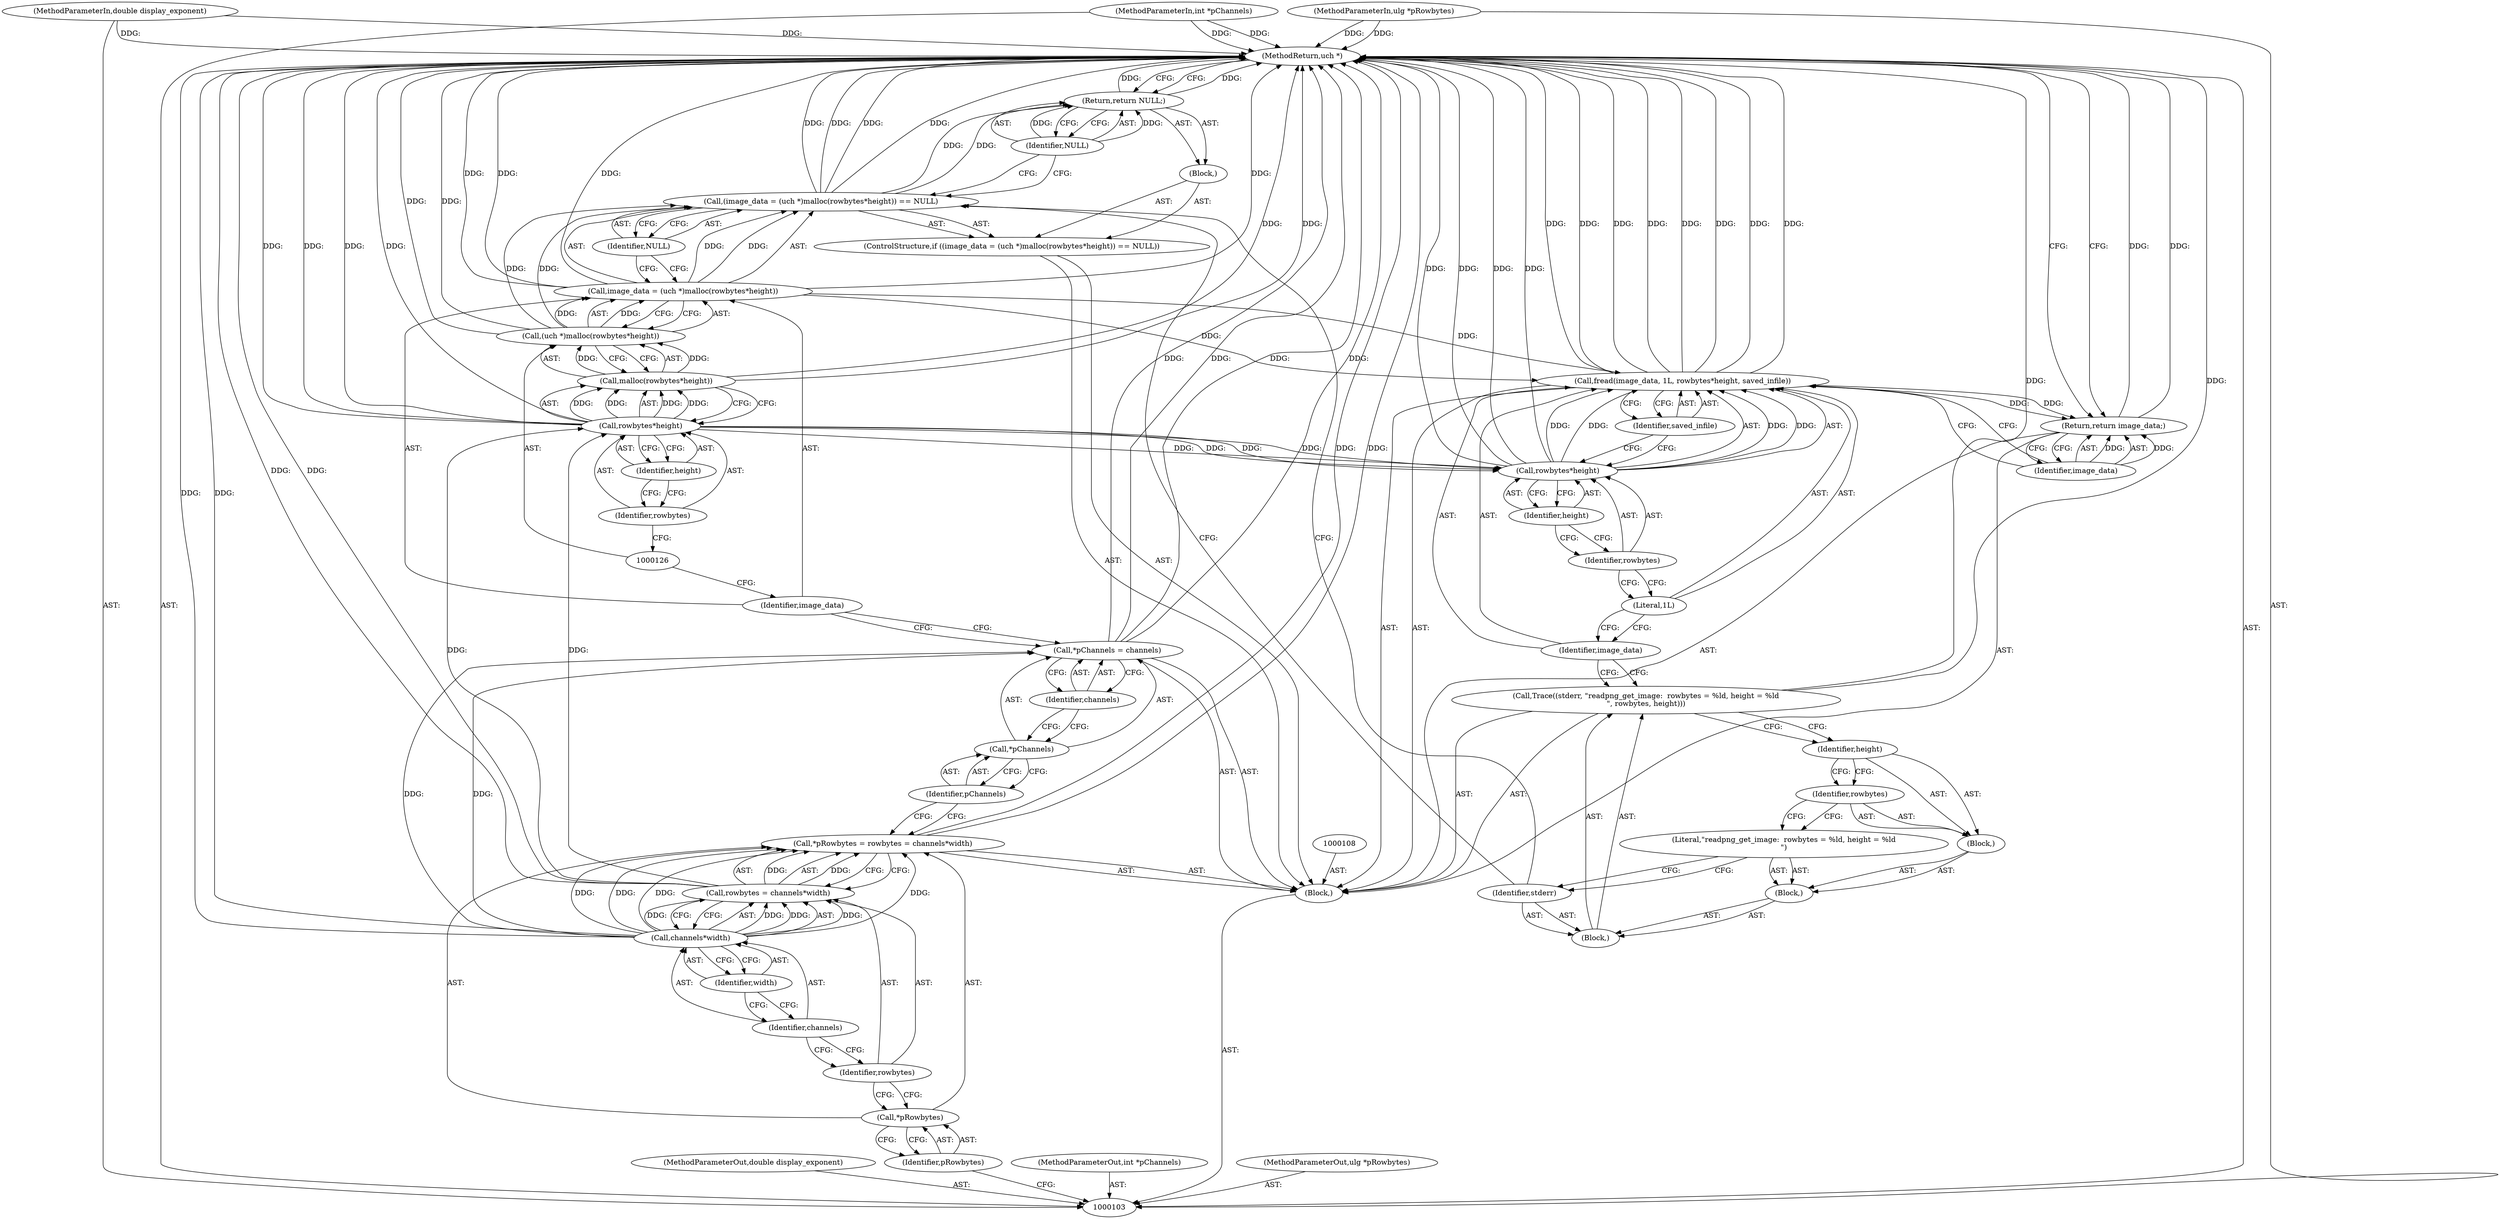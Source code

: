 digraph "1_Android_9d4853418ab2f754c2b63e091c29c5529b8b86ca_6" {
"1000152" [label="(MethodReturn,uch *)"];
"1000104" [label="(MethodParameterIn,double display_exponent)"];
"1000202" [label="(MethodParameterOut,double display_exponent)"];
"1000105" [label="(MethodParameterIn,int *pChannels)"];
"1000203" [label="(MethodParameterOut,int *pChannels)"];
"1000106" [label="(MethodParameterIn,ulg *pRowbytes)"];
"1000204" [label="(MethodParameterOut,ulg *pRowbytes)"];
"1000109" [label="(Call,*pRowbytes = rowbytes = channels*width)"];
"1000110" [label="(Call,*pRowbytes)"];
"1000112" [label="(Call,rowbytes = channels*width)"];
"1000113" [label="(Identifier,rowbytes)"];
"1000111" [label="(Identifier,pRowbytes)"];
"1000114" [label="(Call,channels*width)"];
"1000115" [label="(Identifier,channels)"];
"1000116" [label="(Identifier,width)"];
"1000117" [label="(Call,*pChannels = channels)"];
"1000118" [label="(Call,*pChannels)"];
"1000120" [label="(Identifier,channels)"];
"1000119" [label="(Identifier,pChannels)"];
"1000121" [label="(ControlStructure,if ((image_data = (uch *)malloc(rowbytes*height)) == NULL))"];
"1000125" [label="(Call,(uch *)malloc(rowbytes*height))"];
"1000127" [label="(Call,malloc(rowbytes*height))"];
"1000128" [label="(Call,rowbytes*height)"];
"1000129" [label="(Identifier,rowbytes)"];
"1000130" [label="(Identifier,height)"];
"1000122" [label="(Call,(image_data = (uch *)malloc(rowbytes*height)) == NULL)"];
"1000131" [label="(Identifier,NULL)"];
"1000123" [label="(Call,image_data = (uch *)malloc(rowbytes*height))"];
"1000124" [label="(Identifier,image_data)"];
"1000132" [label="(Block,)"];
"1000133" [label="(Return,return NULL;)"];
"1000134" [label="(Identifier,NULL)"];
"1000135" [label="(Call,Trace((stderr, \"readpng_get_image:  rowbytes = %ld, height = %ld\n\", rowbytes, height)))"];
"1000138" [label="(Block,)"];
"1000139" [label="(Literal,\"readpng_get_image:  rowbytes = %ld, height = %ld\n\")"];
"1000140" [label="(Block,)"];
"1000141" [label="(Identifier,rowbytes)"];
"1000136" [label="(Block,)"];
"1000137" [label="(Identifier,stderr)"];
"1000142" [label="(Identifier,height)"];
"1000107" [label="(Block,)"];
"1000144" [label="(Identifier,image_data)"];
"1000145" [label="(Literal,1L)"];
"1000146" [label="(Call,rowbytes*height)"];
"1000147" [label="(Identifier,rowbytes)"];
"1000148" [label="(Identifier,height)"];
"1000143" [label="(Call,fread(image_data, 1L, rowbytes*height, saved_infile))"];
"1000149" [label="(Identifier,saved_infile)"];
"1000151" [label="(Identifier,image_data)"];
"1000150" [label="(Return,return image_data;)"];
"1000152" -> "1000103"  [label="AST: "];
"1000152" -> "1000133"  [label="CFG: "];
"1000152" -> "1000150"  [label="CFG: "];
"1000128" -> "1000152"  [label="DDG: "];
"1000128" -> "1000152"  [label="DDG: "];
"1000123" -> "1000152"  [label="DDG: "];
"1000123" -> "1000152"  [label="DDG: "];
"1000104" -> "1000152"  [label="DDG: "];
"1000105" -> "1000152"  [label="DDG: "];
"1000112" -> "1000152"  [label="DDG: "];
"1000125" -> "1000152"  [label="DDG: "];
"1000117" -> "1000152"  [label="DDG: "];
"1000117" -> "1000152"  [label="DDG: "];
"1000127" -> "1000152"  [label="DDG: "];
"1000143" -> "1000152"  [label="DDG: "];
"1000143" -> "1000152"  [label="DDG: "];
"1000143" -> "1000152"  [label="DDG: "];
"1000143" -> "1000152"  [label="DDG: "];
"1000146" -> "1000152"  [label="DDG: "];
"1000146" -> "1000152"  [label="DDG: "];
"1000135" -> "1000152"  [label="DDG: "];
"1000109" -> "1000152"  [label="DDG: "];
"1000122" -> "1000152"  [label="DDG: "];
"1000122" -> "1000152"  [label="DDG: "];
"1000114" -> "1000152"  [label="DDG: "];
"1000106" -> "1000152"  [label="DDG: "];
"1000133" -> "1000152"  [label="DDG: "];
"1000150" -> "1000152"  [label="DDG: "];
"1000104" -> "1000103"  [label="AST: "];
"1000104" -> "1000152"  [label="DDG: "];
"1000202" -> "1000103"  [label="AST: "];
"1000105" -> "1000103"  [label="AST: "];
"1000105" -> "1000152"  [label="DDG: "];
"1000203" -> "1000103"  [label="AST: "];
"1000106" -> "1000103"  [label="AST: "];
"1000106" -> "1000152"  [label="DDG: "];
"1000204" -> "1000103"  [label="AST: "];
"1000109" -> "1000107"  [label="AST: "];
"1000109" -> "1000112"  [label="CFG: "];
"1000110" -> "1000109"  [label="AST: "];
"1000112" -> "1000109"  [label="AST: "];
"1000119" -> "1000109"  [label="CFG: "];
"1000109" -> "1000152"  [label="DDG: "];
"1000112" -> "1000109"  [label="DDG: "];
"1000114" -> "1000109"  [label="DDG: "];
"1000114" -> "1000109"  [label="DDG: "];
"1000110" -> "1000109"  [label="AST: "];
"1000110" -> "1000111"  [label="CFG: "];
"1000111" -> "1000110"  [label="AST: "];
"1000113" -> "1000110"  [label="CFG: "];
"1000112" -> "1000109"  [label="AST: "];
"1000112" -> "1000114"  [label="CFG: "];
"1000113" -> "1000112"  [label="AST: "];
"1000114" -> "1000112"  [label="AST: "];
"1000109" -> "1000112"  [label="CFG: "];
"1000112" -> "1000152"  [label="DDG: "];
"1000112" -> "1000109"  [label="DDG: "];
"1000114" -> "1000112"  [label="DDG: "];
"1000114" -> "1000112"  [label="DDG: "];
"1000112" -> "1000128"  [label="DDG: "];
"1000113" -> "1000112"  [label="AST: "];
"1000113" -> "1000110"  [label="CFG: "];
"1000115" -> "1000113"  [label="CFG: "];
"1000111" -> "1000110"  [label="AST: "];
"1000111" -> "1000103"  [label="CFG: "];
"1000110" -> "1000111"  [label="CFG: "];
"1000114" -> "1000112"  [label="AST: "];
"1000114" -> "1000116"  [label="CFG: "];
"1000115" -> "1000114"  [label="AST: "];
"1000116" -> "1000114"  [label="AST: "];
"1000112" -> "1000114"  [label="CFG: "];
"1000114" -> "1000152"  [label="DDG: "];
"1000114" -> "1000109"  [label="DDG: "];
"1000114" -> "1000109"  [label="DDG: "];
"1000114" -> "1000112"  [label="DDG: "];
"1000114" -> "1000112"  [label="DDG: "];
"1000114" -> "1000117"  [label="DDG: "];
"1000115" -> "1000114"  [label="AST: "];
"1000115" -> "1000113"  [label="CFG: "];
"1000116" -> "1000115"  [label="CFG: "];
"1000116" -> "1000114"  [label="AST: "];
"1000116" -> "1000115"  [label="CFG: "];
"1000114" -> "1000116"  [label="CFG: "];
"1000117" -> "1000107"  [label="AST: "];
"1000117" -> "1000120"  [label="CFG: "];
"1000118" -> "1000117"  [label="AST: "];
"1000120" -> "1000117"  [label="AST: "];
"1000124" -> "1000117"  [label="CFG: "];
"1000117" -> "1000152"  [label="DDG: "];
"1000117" -> "1000152"  [label="DDG: "];
"1000114" -> "1000117"  [label="DDG: "];
"1000118" -> "1000117"  [label="AST: "];
"1000118" -> "1000119"  [label="CFG: "];
"1000119" -> "1000118"  [label="AST: "];
"1000120" -> "1000118"  [label="CFG: "];
"1000120" -> "1000117"  [label="AST: "];
"1000120" -> "1000118"  [label="CFG: "];
"1000117" -> "1000120"  [label="CFG: "];
"1000119" -> "1000118"  [label="AST: "];
"1000119" -> "1000109"  [label="CFG: "];
"1000118" -> "1000119"  [label="CFG: "];
"1000121" -> "1000107"  [label="AST: "];
"1000122" -> "1000121"  [label="AST: "];
"1000132" -> "1000121"  [label="AST: "];
"1000125" -> "1000123"  [label="AST: "];
"1000125" -> "1000127"  [label="CFG: "];
"1000126" -> "1000125"  [label="AST: "];
"1000127" -> "1000125"  [label="AST: "];
"1000123" -> "1000125"  [label="CFG: "];
"1000125" -> "1000152"  [label="DDG: "];
"1000125" -> "1000122"  [label="DDG: "];
"1000125" -> "1000123"  [label="DDG: "];
"1000127" -> "1000125"  [label="DDG: "];
"1000127" -> "1000125"  [label="AST: "];
"1000127" -> "1000128"  [label="CFG: "];
"1000128" -> "1000127"  [label="AST: "];
"1000125" -> "1000127"  [label="CFG: "];
"1000127" -> "1000152"  [label="DDG: "];
"1000127" -> "1000125"  [label="DDG: "];
"1000128" -> "1000127"  [label="DDG: "];
"1000128" -> "1000127"  [label="DDG: "];
"1000128" -> "1000127"  [label="AST: "];
"1000128" -> "1000130"  [label="CFG: "];
"1000129" -> "1000128"  [label="AST: "];
"1000130" -> "1000128"  [label="AST: "];
"1000127" -> "1000128"  [label="CFG: "];
"1000128" -> "1000152"  [label="DDG: "];
"1000128" -> "1000152"  [label="DDG: "];
"1000128" -> "1000127"  [label="DDG: "];
"1000128" -> "1000127"  [label="DDG: "];
"1000112" -> "1000128"  [label="DDG: "];
"1000128" -> "1000146"  [label="DDG: "];
"1000128" -> "1000146"  [label="DDG: "];
"1000129" -> "1000128"  [label="AST: "];
"1000129" -> "1000126"  [label="CFG: "];
"1000130" -> "1000129"  [label="CFG: "];
"1000130" -> "1000128"  [label="AST: "];
"1000130" -> "1000129"  [label="CFG: "];
"1000128" -> "1000130"  [label="CFG: "];
"1000122" -> "1000121"  [label="AST: "];
"1000122" -> "1000131"  [label="CFG: "];
"1000123" -> "1000122"  [label="AST: "];
"1000131" -> "1000122"  [label="AST: "];
"1000134" -> "1000122"  [label="CFG: "];
"1000137" -> "1000122"  [label="CFG: "];
"1000122" -> "1000152"  [label="DDG: "];
"1000122" -> "1000152"  [label="DDG: "];
"1000123" -> "1000122"  [label="DDG: "];
"1000125" -> "1000122"  [label="DDG: "];
"1000122" -> "1000133"  [label="DDG: "];
"1000131" -> "1000122"  [label="AST: "];
"1000131" -> "1000123"  [label="CFG: "];
"1000122" -> "1000131"  [label="CFG: "];
"1000123" -> "1000122"  [label="AST: "];
"1000123" -> "1000125"  [label="CFG: "];
"1000124" -> "1000123"  [label="AST: "];
"1000125" -> "1000123"  [label="AST: "];
"1000131" -> "1000123"  [label="CFG: "];
"1000123" -> "1000152"  [label="DDG: "];
"1000123" -> "1000152"  [label="DDG: "];
"1000123" -> "1000122"  [label="DDG: "];
"1000125" -> "1000123"  [label="DDG: "];
"1000123" -> "1000143"  [label="DDG: "];
"1000124" -> "1000123"  [label="AST: "];
"1000124" -> "1000117"  [label="CFG: "];
"1000126" -> "1000124"  [label="CFG: "];
"1000132" -> "1000121"  [label="AST: "];
"1000133" -> "1000132"  [label="AST: "];
"1000133" -> "1000132"  [label="AST: "];
"1000133" -> "1000134"  [label="CFG: "];
"1000134" -> "1000133"  [label="AST: "];
"1000152" -> "1000133"  [label="CFG: "];
"1000133" -> "1000152"  [label="DDG: "];
"1000134" -> "1000133"  [label="DDG: "];
"1000122" -> "1000133"  [label="DDG: "];
"1000134" -> "1000133"  [label="AST: "];
"1000134" -> "1000122"  [label="CFG: "];
"1000133" -> "1000134"  [label="CFG: "];
"1000134" -> "1000133"  [label="DDG: "];
"1000135" -> "1000107"  [label="AST: "];
"1000135" -> "1000142"  [label="CFG: "];
"1000136" -> "1000135"  [label="AST: "];
"1000144" -> "1000135"  [label="CFG: "];
"1000135" -> "1000152"  [label="DDG: "];
"1000138" -> "1000136"  [label="AST: "];
"1000139" -> "1000138"  [label="AST: "];
"1000140" -> "1000138"  [label="AST: "];
"1000139" -> "1000138"  [label="AST: "];
"1000139" -> "1000137"  [label="CFG: "];
"1000141" -> "1000139"  [label="CFG: "];
"1000140" -> "1000138"  [label="AST: "];
"1000141" -> "1000140"  [label="AST: "];
"1000142" -> "1000140"  [label="AST: "];
"1000141" -> "1000140"  [label="AST: "];
"1000141" -> "1000139"  [label="CFG: "];
"1000142" -> "1000141"  [label="CFG: "];
"1000136" -> "1000135"  [label="AST: "];
"1000137" -> "1000136"  [label="AST: "];
"1000138" -> "1000136"  [label="AST: "];
"1000137" -> "1000136"  [label="AST: "];
"1000137" -> "1000122"  [label="CFG: "];
"1000139" -> "1000137"  [label="CFG: "];
"1000142" -> "1000140"  [label="AST: "];
"1000142" -> "1000141"  [label="CFG: "];
"1000135" -> "1000142"  [label="CFG: "];
"1000107" -> "1000103"  [label="AST: "];
"1000108" -> "1000107"  [label="AST: "];
"1000109" -> "1000107"  [label="AST: "];
"1000117" -> "1000107"  [label="AST: "];
"1000121" -> "1000107"  [label="AST: "];
"1000135" -> "1000107"  [label="AST: "];
"1000143" -> "1000107"  [label="AST: "];
"1000150" -> "1000107"  [label="AST: "];
"1000144" -> "1000143"  [label="AST: "];
"1000144" -> "1000135"  [label="CFG: "];
"1000145" -> "1000144"  [label="CFG: "];
"1000145" -> "1000143"  [label="AST: "];
"1000145" -> "1000144"  [label="CFG: "];
"1000147" -> "1000145"  [label="CFG: "];
"1000146" -> "1000143"  [label="AST: "];
"1000146" -> "1000148"  [label="CFG: "];
"1000147" -> "1000146"  [label="AST: "];
"1000148" -> "1000146"  [label="AST: "];
"1000149" -> "1000146"  [label="CFG: "];
"1000146" -> "1000152"  [label="DDG: "];
"1000146" -> "1000152"  [label="DDG: "];
"1000146" -> "1000143"  [label="DDG: "];
"1000146" -> "1000143"  [label="DDG: "];
"1000128" -> "1000146"  [label="DDG: "];
"1000128" -> "1000146"  [label="DDG: "];
"1000147" -> "1000146"  [label="AST: "];
"1000147" -> "1000145"  [label="CFG: "];
"1000148" -> "1000147"  [label="CFG: "];
"1000148" -> "1000146"  [label="AST: "];
"1000148" -> "1000147"  [label="CFG: "];
"1000146" -> "1000148"  [label="CFG: "];
"1000143" -> "1000107"  [label="AST: "];
"1000143" -> "1000149"  [label="CFG: "];
"1000144" -> "1000143"  [label="AST: "];
"1000145" -> "1000143"  [label="AST: "];
"1000146" -> "1000143"  [label="AST: "];
"1000149" -> "1000143"  [label="AST: "];
"1000151" -> "1000143"  [label="CFG: "];
"1000143" -> "1000152"  [label="DDG: "];
"1000143" -> "1000152"  [label="DDG: "];
"1000143" -> "1000152"  [label="DDG: "];
"1000143" -> "1000152"  [label="DDG: "];
"1000123" -> "1000143"  [label="DDG: "];
"1000146" -> "1000143"  [label="DDG: "];
"1000146" -> "1000143"  [label="DDG: "];
"1000143" -> "1000150"  [label="DDG: "];
"1000149" -> "1000143"  [label="AST: "];
"1000149" -> "1000146"  [label="CFG: "];
"1000143" -> "1000149"  [label="CFG: "];
"1000151" -> "1000150"  [label="AST: "];
"1000151" -> "1000143"  [label="CFG: "];
"1000150" -> "1000151"  [label="CFG: "];
"1000151" -> "1000150"  [label="DDG: "];
"1000150" -> "1000107"  [label="AST: "];
"1000150" -> "1000151"  [label="CFG: "];
"1000151" -> "1000150"  [label="AST: "];
"1000152" -> "1000150"  [label="CFG: "];
"1000150" -> "1000152"  [label="DDG: "];
"1000151" -> "1000150"  [label="DDG: "];
"1000143" -> "1000150"  [label="DDG: "];
}
